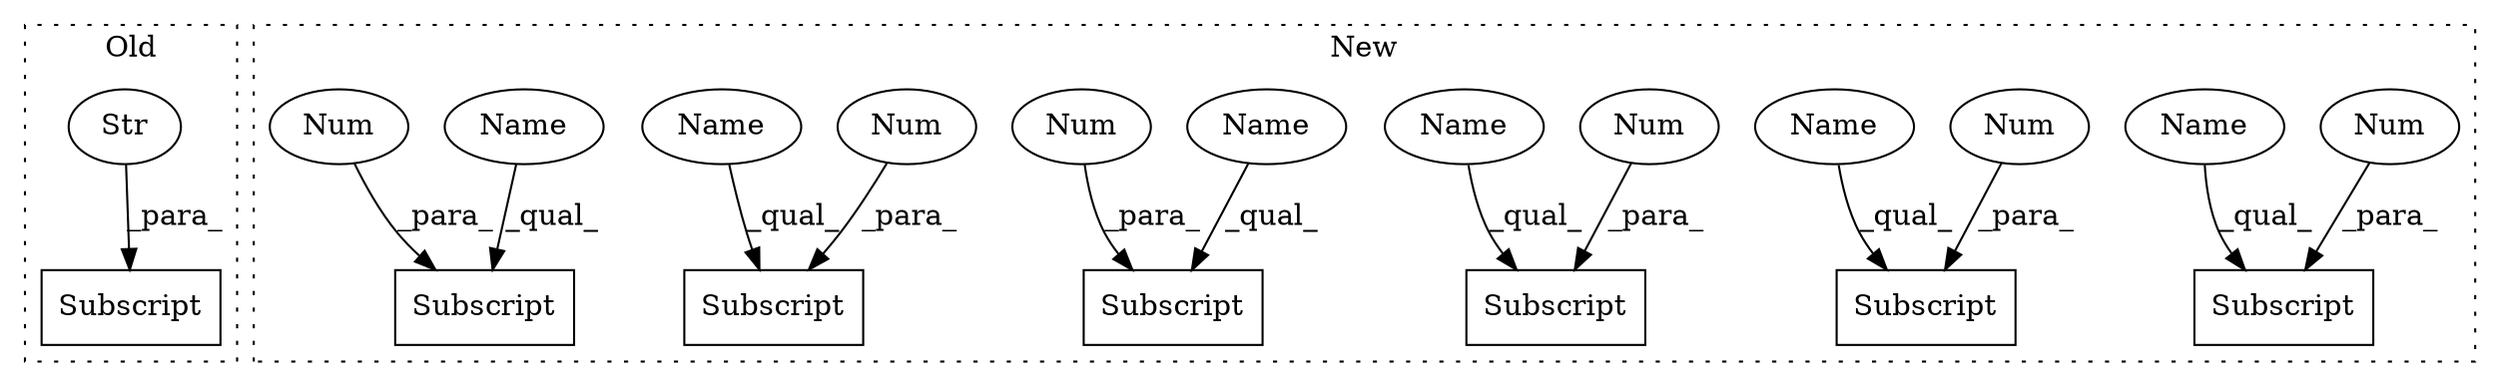 digraph G {
subgraph cluster0 {
1 [label="Subscript" a="63" s="1521,0" l="29,0" shape="box"];
14 [label="Str" a="66" s="1539" l="10" shape="ellipse"];
label = "Old";
style="dotted";
}
subgraph cluster1 {
2 [label="Subscript" a="63" s="1472,0" l="21,0" shape="box"];
3 [label="Num" a="76" s="1491" l="1" shape="ellipse"];
4 [label="Subscript" a="63" s="1968,0" l="21,0" shape="box"];
5 [label="Num" a="76" s="1987" l="1" shape="ellipse"];
6 [label="Subscript" a="63" s="1495,0" l="21,0" shape="box"];
7 [label="Num" a="76" s="1514" l="1" shape="ellipse"];
8 [label="Subscript" a="63" s="1704,0" l="21,0" shape="box"];
9 [label="Num" a="76" s="1723" l="1" shape="ellipse"];
10 [label="Subscript" a="63" s="1545,0" l="21,0" shape="box"];
11 [label="Num" a="76" s="1564" l="1" shape="ellipse"];
12 [label="Subscript" a="63" s="1945,0" l="21,0" shape="box"];
13 [label="Num" a="76" s="1964" l="1" shape="ellipse"];
15 [label="Name" a="87" s="1704" l="18" shape="ellipse"];
16 [label="Name" a="87" s="1545" l="18" shape="ellipse"];
17 [label="Name" a="87" s="1968" l="18" shape="ellipse"];
18 [label="Name" a="87" s="1472" l="18" shape="ellipse"];
19 [label="Name" a="87" s="1945" l="18" shape="ellipse"];
20 [label="Name" a="87" s="1495" l="18" shape="ellipse"];
label = "New";
style="dotted";
}
3 -> 2 [label="_para_"];
5 -> 4 [label="_para_"];
7 -> 6 [label="_para_"];
9 -> 8 [label="_para_"];
11 -> 10 [label="_para_"];
13 -> 12 [label="_para_"];
14 -> 1 [label="_para_"];
15 -> 8 [label="_qual_"];
16 -> 10 [label="_qual_"];
17 -> 4 [label="_qual_"];
18 -> 2 [label="_qual_"];
19 -> 12 [label="_qual_"];
20 -> 6 [label="_qual_"];
}